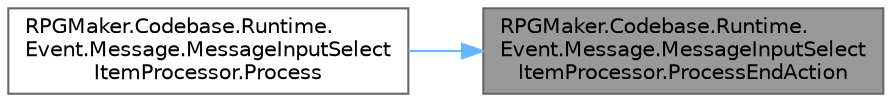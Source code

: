 digraph "RPGMaker.Codebase.Runtime.Event.Message.MessageInputSelectItemProcessor.ProcessEndAction"
{
 // LATEX_PDF_SIZE
  bgcolor="transparent";
  edge [fontname=Helvetica,fontsize=10,labelfontname=Helvetica,labelfontsize=10];
  node [fontname=Helvetica,fontsize=10,shape=box,height=0.2,width=0.4];
  rankdir="RL";
  Node1 [id="Node000001",label="RPGMaker.Codebase.Runtime.\lEvent.Message.MessageInputSelect\lItemProcessor.ProcessEndAction",height=0.2,width=0.4,color="gray40", fillcolor="grey60", style="filled", fontcolor="black",tooltip=" "];
  Node1 -> Node2 [id="edge1_Node000001_Node000002",dir="back",color="steelblue1",style="solid",tooltip=" "];
  Node2 [id="Node000002",label="RPGMaker.Codebase.Runtime.\lEvent.Message.MessageInputSelect\lItemProcessor.Process",height=0.2,width=0.4,color="grey40", fillcolor="white", style="filled",URL="$d8/d19/class_r_p_g_maker_1_1_codebase_1_1_runtime_1_1_event_1_1_message_1_1_message_input_select_item_processor.html#a64cf2075d585741ddb16ecef3ecbaae2",tooltip=" "];
}
